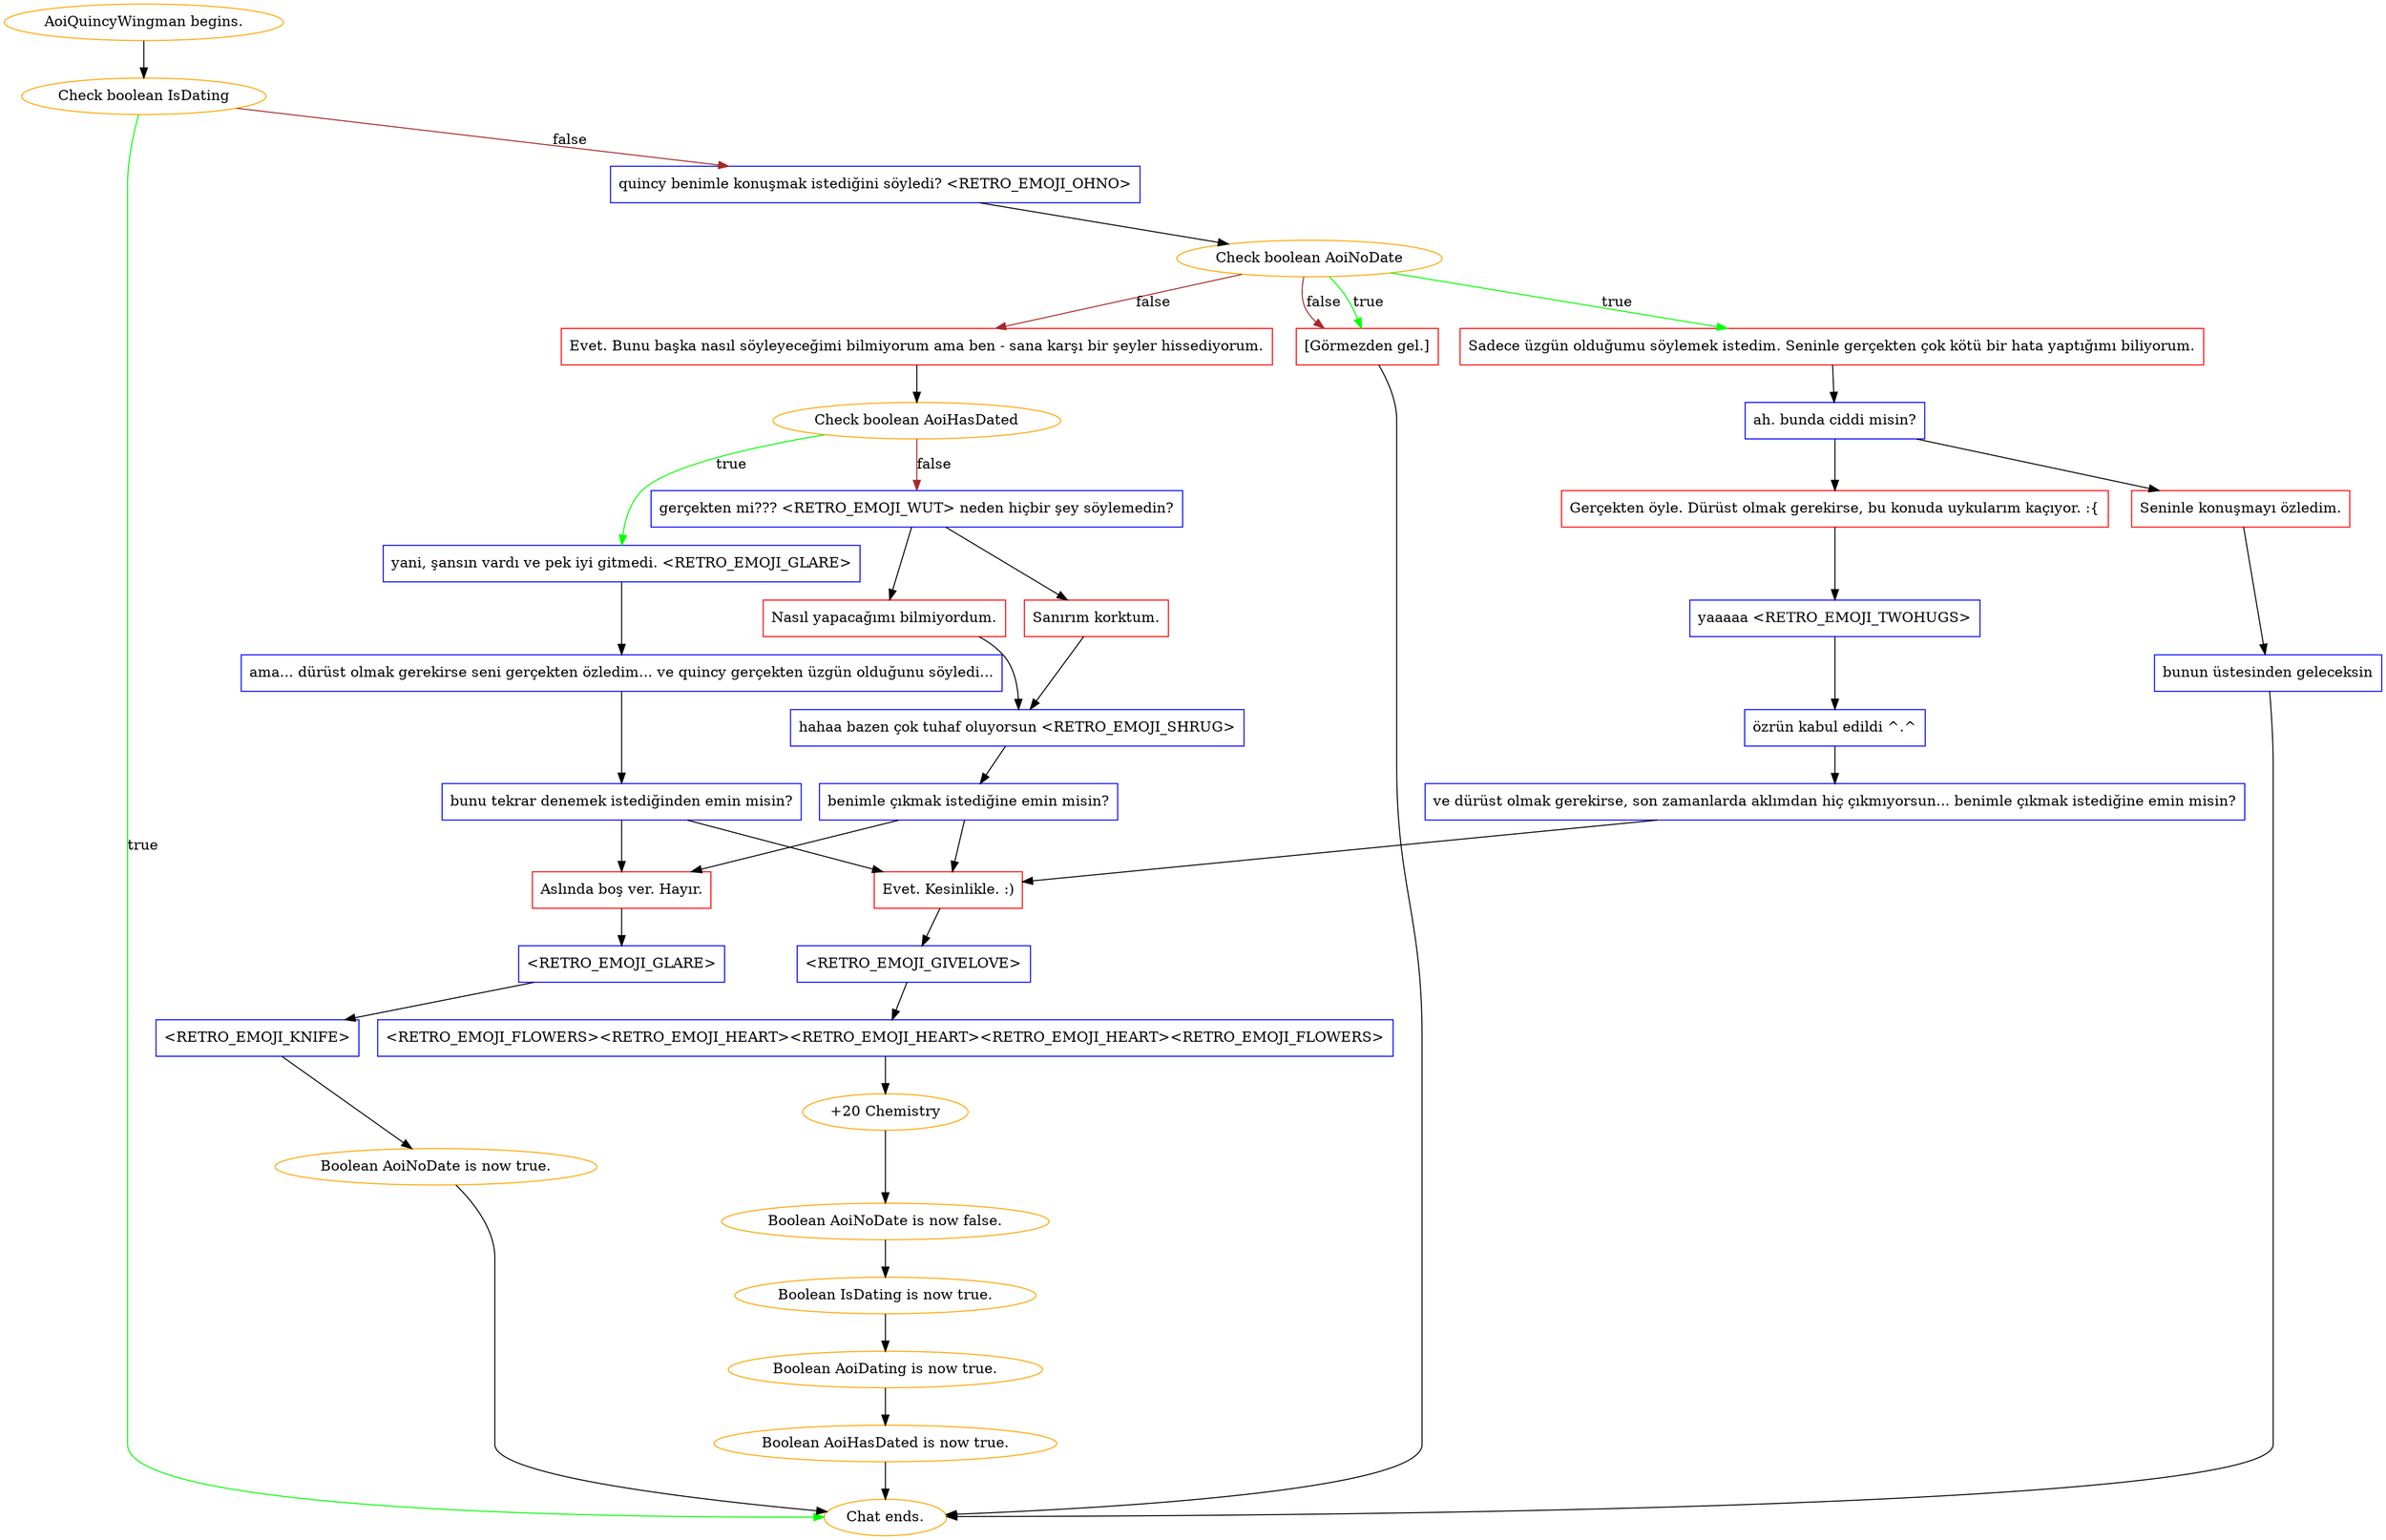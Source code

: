 digraph {
	"AoiQuincyWingman begins." [color=orange];
		"AoiQuincyWingman begins." -> j4275867195;
	j4275867195 [label="Check boolean IsDating",color=orange];
		j4275867195 -> "Chat ends." [label=true,color=green];
		j4275867195 -> j1160146915 [label=false,color=brown];
	"Chat ends." [color=orange];
	j1160146915 [label="quincy benimle konuşmak istediğini söyledi? <RETRO_EMOJI_OHNO>",shape=box,color=blue];
		j1160146915 -> j1671287374;
	j1671287374 [label="Check boolean AoiNoDate",color=orange];
		j1671287374 -> j3583582007 [label=true,color=green];
		j1671287374 -> j314255848 [label=true,color=green];
		j1671287374 -> j4020509653 [label=false,color=brown];
		j1671287374 -> j314255848 [label=false,color=brown];
	j3583582007 [label="Sadece üzgün olduğumu söylemek istedim. Seninle gerçekten çok kötü bir hata yaptığımı biliyorum.",shape=box,color=red];
		j3583582007 -> j3785316242;
	j314255848 [label="[Görmezden gel.]",shape=box,color=red];
		j314255848 -> "Chat ends.";
	j4020509653 [label="Evet. Bunu başka nasıl söyleyeceğimi bilmiyorum ama ben - sana karşı bir şeyler hissediyorum.",shape=box,color=red];
		j4020509653 -> j706442450;
	j3785316242 [label="ah. bunda ciddi misin?",shape=box,color=blue];
		j3785316242 -> j3841118215;
		j3785316242 -> j3385315104;
	j706442450 [label="Check boolean AoiHasDated",color=orange];
		j706442450 -> j3701875897 [label=true,color=green];
		j706442450 -> j1221595207 [label=false,color=brown];
	j3841118215 [label="Seninle konuşmayı özledim.",shape=box,color=red];
		j3841118215 -> j1724820467;
	j3385315104 [label="Gerçekten öyle. Dürüst olmak gerekirse, bu konuda uykularım kaçıyor. :{",shape=box,color=red];
		j3385315104 -> j2785780199;
	j3701875897 [label="yani, şansın vardı ve pek iyi gitmedi. <RETRO_EMOJI_GLARE>",shape=box,color=blue];
		j3701875897 -> j1526444685;
	j1221595207 [label="gerçekten mi??? <RETRO_EMOJI_WUT> neden hiçbir şey söylemedin?",shape=box,color=blue];
		j1221595207 -> j2738204364;
		j1221595207 -> j2470403980;
	j1724820467 [label="bunun üstesinden geleceksin",shape=box,color=blue];
		j1724820467 -> "Chat ends.";
	j2785780199 [label="yaaaaa <RETRO_EMOJI_TWOHUGS>",shape=box,color=blue];
		j2785780199 -> j2933319212;
	j1526444685 [label="ama... dürüst olmak gerekirse seni gerçekten özledim... ve quincy gerçekten üzgün olduğunu söyledi...",shape=box,color=blue];
		j1526444685 -> j277804472;
	j2738204364 [label="Nasıl yapacağımı bilmiyordum.",shape=box,color=red];
		j2738204364 -> j4024266602;
	j2470403980 [label="Sanırım korktum.",shape=box,color=red];
		j2470403980 -> j4024266602;
	j2933319212 [label="özrün kabul edildi ^.^",shape=box,color=blue];
		j2933319212 -> j3846649355;
	j277804472 [label="bunu tekrar denemek istediğinden emin misin?",shape=box,color=blue];
		j277804472 -> j3548493577;
		j277804472 -> j2862090705;
	j4024266602 [label="hahaa bazen çok tuhaf oluyorsun <RETRO_EMOJI_SHRUG>",shape=box,color=blue];
		j4024266602 -> j1506505732;
	j3846649355 [label="ve dürüst olmak gerekirse, son zamanlarda aklımdan hiç çıkmıyorsun... benimle çıkmak istediğine emin misin?",shape=box,color=blue];
		j3846649355 -> j2862090705;
	j3548493577 [label="Aslında boş ver. Hayır.",shape=box,color=red];
		j3548493577 -> j3352843875;
	j2862090705 [label="Evet. Kesinlikle. :)",shape=box,color=red];
		j2862090705 -> j3886539754;
	j1506505732 [label="benimle çıkmak istediğine emin misin?",shape=box,color=blue];
		j1506505732 -> j3548493577;
		j1506505732 -> j2862090705;
	j3352843875 [label="<RETRO_EMOJI_GLARE>",shape=box,color=blue];
		j3352843875 -> j2157777942;
	j3886539754 [label="<RETRO_EMOJI_GIVELOVE>",shape=box,color=blue];
		j3886539754 -> j3987177565;
	j2157777942 [label="<RETRO_EMOJI_KNIFE>",shape=box,color=blue];
		j2157777942 -> j4121660697;
	j3987177565 [label="<RETRO_EMOJI_FLOWERS><RETRO_EMOJI_HEART><RETRO_EMOJI_HEART><RETRO_EMOJI_HEART><RETRO_EMOJI_FLOWERS>",shape=box,color=blue];
		j3987177565 -> j4188135732;
	j4121660697 [label="Boolean AoiNoDate is now true.",color=orange];
		j4121660697 -> "Chat ends.";
	j4188135732 [label="+20 Chemistry",color=orange];
		j4188135732 -> j3778535093;
	j3778535093 [label="Boolean AoiNoDate is now false.",color=orange];
		j3778535093 -> j823539306;
	j823539306 [label="Boolean IsDating is now true.",color=orange];
		j823539306 -> j3427397763;
	j3427397763 [label="Boolean AoiDating is now true.",color=orange];
		j3427397763 -> j2702152868;
	j2702152868 [label="Boolean AoiHasDated is now true.",color=orange];
		j2702152868 -> "Chat ends.";
}